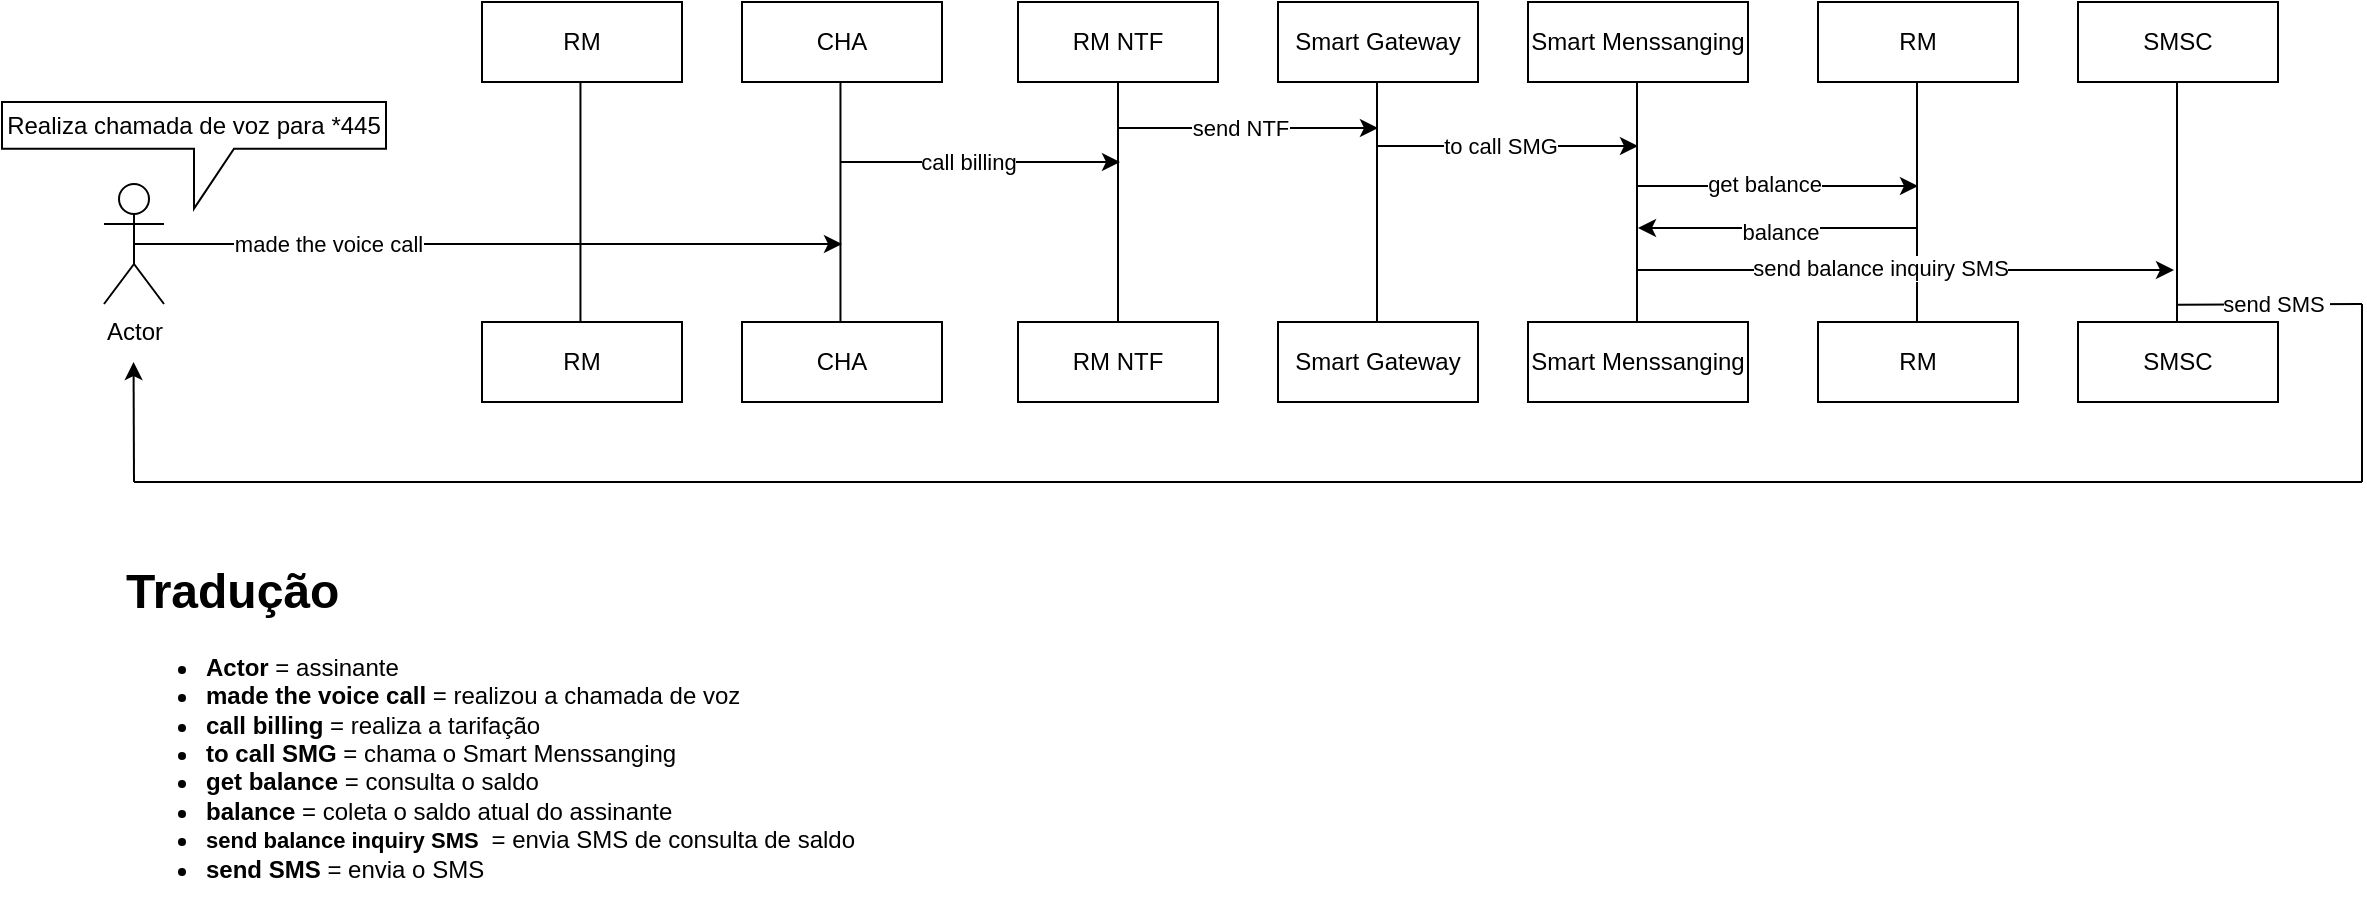 <mxfile version="24.7.17">
  <diagram name="Page-1" id="f7dDw7d010IhzwyvkQ3L">
    <mxGraphModel dx="2204" dy="720" grid="1" gridSize="10" guides="1" tooltips="1" connect="1" arrows="1" fold="1" page="1" pageScale="1" pageWidth="850" pageHeight="1100" math="0" shadow="0">
      <root>
        <mxCell id="0" />
        <mxCell id="1" parent="0" />
        <mxCell id="l7GZIbEkMtFL7WoKtzZ4-1" value="RM NTF" style="whiteSpace=wrap;html=1;align=center;" vertex="1" parent="1">
          <mxGeometry x="448" y="40" width="100" height="40" as="geometry" />
        </mxCell>
        <mxCell id="l7GZIbEkMtFL7WoKtzZ4-2" value="Smart Gateway" style="whiteSpace=wrap;html=1;align=center;" vertex="1" parent="1">
          <mxGeometry x="578" y="40" width="100" height="40" as="geometry" />
        </mxCell>
        <mxCell id="l7GZIbEkMtFL7WoKtzZ4-3" value="Smart Menssanging" style="whiteSpace=wrap;html=1;align=center;" vertex="1" parent="1">
          <mxGeometry x="703" y="40" width="110" height="40" as="geometry" />
        </mxCell>
        <mxCell id="l7GZIbEkMtFL7WoKtzZ4-4" value="RM" style="whiteSpace=wrap;html=1;align=center;" vertex="1" parent="1">
          <mxGeometry x="848" y="40" width="100" height="40" as="geometry" />
        </mxCell>
        <mxCell id="l7GZIbEkMtFL7WoKtzZ4-5" value="SMSC" style="whiteSpace=wrap;html=1;align=center;" vertex="1" parent="1">
          <mxGeometry x="978" y="40" width="100" height="40" as="geometry" />
        </mxCell>
        <mxCell id="l7GZIbEkMtFL7WoKtzZ4-6" value="RM NTF" style="whiteSpace=wrap;html=1;align=center;" vertex="1" parent="1">
          <mxGeometry x="448" y="200" width="100" height="40" as="geometry" />
        </mxCell>
        <mxCell id="l7GZIbEkMtFL7WoKtzZ4-7" value="Smart Gateway" style="whiteSpace=wrap;html=1;align=center;" vertex="1" parent="1">
          <mxGeometry x="578" y="200" width="100" height="40" as="geometry" />
        </mxCell>
        <mxCell id="l7GZIbEkMtFL7WoKtzZ4-8" value="Smart Menssanging" style="whiteSpace=wrap;html=1;align=center;" vertex="1" parent="1">
          <mxGeometry x="703" y="200" width="110" height="40" as="geometry" />
        </mxCell>
        <mxCell id="l7GZIbEkMtFL7WoKtzZ4-9" value="RM" style="whiteSpace=wrap;html=1;align=center;" vertex="1" parent="1">
          <mxGeometry x="848" y="200" width="100" height="40" as="geometry" />
        </mxCell>
        <mxCell id="l7GZIbEkMtFL7WoKtzZ4-10" value="SMSC" style="whiteSpace=wrap;html=1;align=center;" vertex="1" parent="1">
          <mxGeometry x="978" y="200" width="100" height="40" as="geometry" />
        </mxCell>
        <mxCell id="l7GZIbEkMtFL7WoKtzZ4-11" value="" style="endArrow=none;html=1;rounded=0;entryX=0.5;entryY=1;entryDx=0;entryDy=0;exitX=0.5;exitY=0;exitDx=0;exitDy=0;" edge="1" parent="1" source="l7GZIbEkMtFL7WoKtzZ4-6" target="l7GZIbEkMtFL7WoKtzZ4-1">
          <mxGeometry width="50" height="50" relative="1" as="geometry">
            <mxPoint x="498" y="190" as="sourcePoint" />
            <mxPoint x="518" y="110" as="targetPoint" />
          </mxGeometry>
        </mxCell>
        <mxCell id="l7GZIbEkMtFL7WoKtzZ4-12" value="" style="endArrow=none;html=1;rounded=0;entryX=0.5;entryY=1;entryDx=0;entryDy=0;exitX=0.5;exitY=0;exitDx=0;exitDy=0;" edge="1" parent="1">
          <mxGeometry width="50" height="50" relative="1" as="geometry">
            <mxPoint x="627.5" y="200" as="sourcePoint" />
            <mxPoint x="627.5" y="80" as="targetPoint" />
          </mxGeometry>
        </mxCell>
        <mxCell id="l7GZIbEkMtFL7WoKtzZ4-13" value="" style="endArrow=none;html=1;rounded=0;entryX=0.5;entryY=1;entryDx=0;entryDy=0;exitX=0.5;exitY=0;exitDx=0;exitDy=0;" edge="1" parent="1">
          <mxGeometry width="50" height="50" relative="1" as="geometry">
            <mxPoint x="757.5" y="200" as="sourcePoint" />
            <mxPoint x="757.5" y="80" as="targetPoint" />
          </mxGeometry>
        </mxCell>
        <mxCell id="l7GZIbEkMtFL7WoKtzZ4-14" value="" style="endArrow=none;html=1;rounded=0;entryX=0.5;entryY=1;entryDx=0;entryDy=0;exitX=0.5;exitY=0;exitDx=0;exitDy=0;" edge="1" parent="1">
          <mxGeometry width="50" height="50" relative="1" as="geometry">
            <mxPoint x="897.5" y="200" as="sourcePoint" />
            <mxPoint x="897.5" y="80" as="targetPoint" />
          </mxGeometry>
        </mxCell>
        <mxCell id="l7GZIbEkMtFL7WoKtzZ4-15" value="" style="endArrow=none;html=1;rounded=0;entryX=0.5;entryY=1;entryDx=0;entryDy=0;exitX=0.5;exitY=0;exitDx=0;exitDy=0;" edge="1" parent="1">
          <mxGeometry width="50" height="50" relative="1" as="geometry">
            <mxPoint x="1027.5" y="200" as="sourcePoint" />
            <mxPoint x="1027.5" y="80" as="targetPoint" />
          </mxGeometry>
        </mxCell>
        <mxCell id="l7GZIbEkMtFL7WoKtzZ4-16" value="" style="endArrow=classic;html=1;rounded=0;" edge="1" parent="1">
          <mxGeometry width="50" height="50" relative="1" as="geometry">
            <mxPoint x="498" y="103" as="sourcePoint" />
            <mxPoint x="628" y="103" as="targetPoint" />
          </mxGeometry>
        </mxCell>
        <mxCell id="l7GZIbEkMtFL7WoKtzZ4-17" value="send NTF" style="edgeLabel;html=1;align=center;verticalAlign=middle;resizable=0;points=[];" vertex="1" connectable="0" parent="l7GZIbEkMtFL7WoKtzZ4-16">
          <mxGeometry x="-0.061" relative="1" as="geometry">
            <mxPoint as="offset" />
          </mxGeometry>
        </mxCell>
        <mxCell id="l7GZIbEkMtFL7WoKtzZ4-18" value="" style="endArrow=classic;html=1;rounded=0;" edge="1" parent="1">
          <mxGeometry width="50" height="50" relative="1" as="geometry">
            <mxPoint x="628" y="112" as="sourcePoint" />
            <mxPoint x="758" y="112" as="targetPoint" />
          </mxGeometry>
        </mxCell>
        <mxCell id="l7GZIbEkMtFL7WoKtzZ4-19" value="to call SMG" style="edgeLabel;html=1;align=center;verticalAlign=middle;resizable=0;points=[];" vertex="1" connectable="0" parent="l7GZIbEkMtFL7WoKtzZ4-18">
          <mxGeometry x="-0.061" relative="1" as="geometry">
            <mxPoint as="offset" />
          </mxGeometry>
        </mxCell>
        <mxCell id="l7GZIbEkMtFL7WoKtzZ4-20" value="" style="endArrow=classic;html=1;rounded=0;" edge="1" parent="1">
          <mxGeometry width="50" height="50" relative="1" as="geometry">
            <mxPoint x="758" y="132" as="sourcePoint" />
            <mxPoint x="898" y="132" as="targetPoint" />
          </mxGeometry>
        </mxCell>
        <mxCell id="l7GZIbEkMtFL7WoKtzZ4-21" value="get balance" style="edgeLabel;html=1;align=center;verticalAlign=middle;resizable=0;points=[];" vertex="1" connectable="0" parent="l7GZIbEkMtFL7WoKtzZ4-20">
          <mxGeometry x="-0.1" y="1" relative="1" as="geometry">
            <mxPoint as="offset" />
          </mxGeometry>
        </mxCell>
        <mxCell id="l7GZIbEkMtFL7WoKtzZ4-22" value="" style="endArrow=classic;html=1;rounded=0;" edge="1" parent="1">
          <mxGeometry width="50" height="50" relative="1" as="geometry">
            <mxPoint x="898" y="153" as="sourcePoint" />
            <mxPoint x="758" y="153" as="targetPoint" />
          </mxGeometry>
        </mxCell>
        <mxCell id="l7GZIbEkMtFL7WoKtzZ4-23" value="balance" style="edgeLabel;html=1;align=center;verticalAlign=middle;resizable=0;points=[];" vertex="1" connectable="0" parent="l7GZIbEkMtFL7WoKtzZ4-22">
          <mxGeometry x="-0.008" y="2" relative="1" as="geometry">
            <mxPoint as="offset" />
          </mxGeometry>
        </mxCell>
        <mxCell id="l7GZIbEkMtFL7WoKtzZ4-24" value="" style="endArrow=classic;html=1;rounded=0;" edge="1" parent="1">
          <mxGeometry width="50" height="50" relative="1" as="geometry">
            <mxPoint x="758" y="174" as="sourcePoint" />
            <mxPoint x="1026" y="174" as="targetPoint" />
          </mxGeometry>
        </mxCell>
        <mxCell id="l7GZIbEkMtFL7WoKtzZ4-25" value="send balance inquiry SMS" style="edgeLabel;html=1;align=center;verticalAlign=middle;resizable=0;points=[];" vertex="1" connectable="0" parent="l7GZIbEkMtFL7WoKtzZ4-24">
          <mxGeometry x="-0.1" y="1" relative="1" as="geometry">
            <mxPoint as="offset" />
          </mxGeometry>
        </mxCell>
        <mxCell id="l7GZIbEkMtFL7WoKtzZ4-63" style="edgeStyle=orthogonalEdgeStyle;rounded=0;orthogonalLoop=1;jettySize=auto;html=1;exitX=0.5;exitY=0.5;exitDx=0;exitDy=0;exitPerimeter=0;" edge="1" parent="1" source="l7GZIbEkMtFL7WoKtzZ4-26">
          <mxGeometry relative="1" as="geometry">
            <mxPoint x="360" y="161" as="targetPoint" />
          </mxGeometry>
        </mxCell>
        <mxCell id="l7GZIbEkMtFL7WoKtzZ4-71" value="made the voice call" style="edgeLabel;html=1;align=center;verticalAlign=middle;resizable=0;points=[];" vertex="1" connectable="0" parent="l7GZIbEkMtFL7WoKtzZ4-63">
          <mxGeometry x="-0.456" relative="1" as="geometry">
            <mxPoint as="offset" />
          </mxGeometry>
        </mxCell>
        <mxCell id="l7GZIbEkMtFL7WoKtzZ4-26" value="Actor" style="shape=umlActor;verticalLabelPosition=bottom;verticalAlign=top;html=1;outlineConnect=0;" vertex="1" parent="1">
          <mxGeometry x="-9" y="131" width="30" height="60" as="geometry" />
        </mxCell>
        <mxCell id="l7GZIbEkMtFL7WoKtzZ4-27" value="Realiza chamada de voz para *445" style="shape=callout;whiteSpace=wrap;html=1;perimeter=calloutPerimeter;" vertex="1" parent="1">
          <mxGeometry x="-60" y="90" width="192" height="53.33" as="geometry" />
        </mxCell>
        <mxCell id="l7GZIbEkMtFL7WoKtzZ4-34" value="CHA" style="whiteSpace=wrap;html=1;align=center;" vertex="1" parent="1">
          <mxGeometry x="310" y="40" width="100" height="40" as="geometry" />
        </mxCell>
        <mxCell id="l7GZIbEkMtFL7WoKtzZ4-35" value="CHA" style="whiteSpace=wrap;html=1;align=center;" vertex="1" parent="1">
          <mxGeometry x="310" y="200" width="100" height="40" as="geometry" />
        </mxCell>
        <mxCell id="l7GZIbEkMtFL7WoKtzZ4-36" value="" style="endArrow=none;html=1;rounded=0;entryX=0.5;entryY=1;entryDx=0;entryDy=0;exitX=0.5;exitY=0;exitDx=0;exitDy=0;" edge="1" parent="1">
          <mxGeometry width="50" height="50" relative="1" as="geometry">
            <mxPoint x="359.23" y="200" as="sourcePoint" />
            <mxPoint x="359.23" y="80" as="targetPoint" />
          </mxGeometry>
        </mxCell>
        <mxCell id="l7GZIbEkMtFL7WoKtzZ4-40" value="" style="endArrow=classic;html=1;rounded=0;" edge="1" parent="1">
          <mxGeometry width="50" height="50" relative="1" as="geometry">
            <mxPoint x="359" y="120" as="sourcePoint" />
            <mxPoint x="499" y="120" as="targetPoint" />
          </mxGeometry>
        </mxCell>
        <mxCell id="l7GZIbEkMtFL7WoKtzZ4-56" value="call billing" style="edgeLabel;html=1;align=center;verticalAlign=middle;resizable=0;points=[];" vertex="1" connectable="0" parent="l7GZIbEkMtFL7WoKtzZ4-40">
          <mxGeometry x="-0.094" relative="1" as="geometry">
            <mxPoint as="offset" />
          </mxGeometry>
        </mxCell>
        <mxCell id="l7GZIbEkMtFL7WoKtzZ4-57" value="&lt;h1 style=&quot;margin-top: 0px;&quot;&gt;Tradução&lt;/h1&gt;&lt;p&gt;&lt;/p&gt;&lt;ul&gt;&lt;li&gt;&lt;b&gt;Actor&lt;/b&gt; = assinante&lt;/li&gt;&lt;li&gt;&lt;span style=&quot;background-color: initial;&quot;&gt;&lt;b&gt;made the voice call&lt;/b&gt; =&amp;nbsp;realizou a chamada de voz&lt;/span&gt;&lt;/li&gt;&lt;li&gt;&lt;b&gt;call billing&lt;/b&gt; = realiza a tarifação&lt;/li&gt;&lt;li&gt;&lt;b&gt;to call SMG&lt;/b&gt; = chama o Smart Menssanging&amp;nbsp; &amp;nbsp; &amp;nbsp; &amp;nbsp;&lt;/li&gt;&lt;li&gt;&lt;b&gt;get balance&lt;/b&gt; = consulta o saldo&lt;/li&gt;&lt;li&gt;&lt;b&gt;balance&lt;/b&gt; = coleta o saldo atual do assinante&amp;nbsp;&lt;/li&gt;&lt;li&gt;&lt;span style=&quot;background-color: rgb(255, 255, 255); font-size: 11px; text-align: center; text-wrap: nowrap;&quot;&gt;&lt;b&gt;send balance inquiry SMS&lt;/b&gt;&amp;nbsp;&lt;/span&gt;&amp;nbsp;= envia SMS de consulta de saldo&amp;nbsp;&lt;/li&gt;&lt;li&gt;&lt;b&gt;send SMS&lt;/b&gt; = envia o SMS&amp;nbsp;&lt;/li&gt;&lt;/ul&gt;&lt;p&gt;&lt;/p&gt;" style="text;html=1;whiteSpace=wrap;overflow=hidden;rounded=0;" vertex="1" parent="1">
          <mxGeometry y="314" width="470" height="170" as="geometry" />
        </mxCell>
        <mxCell id="l7GZIbEkMtFL7WoKtzZ4-60" value="RM" style="whiteSpace=wrap;html=1;align=center;" vertex="1" parent="1">
          <mxGeometry x="180" y="40" width="100" height="40" as="geometry" />
        </mxCell>
        <mxCell id="l7GZIbEkMtFL7WoKtzZ4-61" value="RM" style="whiteSpace=wrap;html=1;align=center;" vertex="1" parent="1">
          <mxGeometry x="180" y="200" width="100" height="40" as="geometry" />
        </mxCell>
        <mxCell id="l7GZIbEkMtFL7WoKtzZ4-62" value="" style="endArrow=none;html=1;rounded=0;entryX=0.5;entryY=1;entryDx=0;entryDy=0;exitX=0.5;exitY=0;exitDx=0;exitDy=0;" edge="1" parent="1">
          <mxGeometry width="50" height="50" relative="1" as="geometry">
            <mxPoint x="229.23" y="200" as="sourcePoint" />
            <mxPoint x="229.23" y="80" as="targetPoint" />
          </mxGeometry>
        </mxCell>
        <mxCell id="l7GZIbEkMtFL7WoKtzZ4-64" value="" style="endArrow=classic;html=1;rounded=0;" edge="1" parent="1">
          <mxGeometry width="50" height="50" relative="1" as="geometry">
            <mxPoint x="6" y="280" as="sourcePoint" />
            <mxPoint x="5.77" y="220" as="targetPoint" />
          </mxGeometry>
        </mxCell>
        <mxCell id="l7GZIbEkMtFL7WoKtzZ4-65" value="" style="endArrow=none;html=1;rounded=0;" edge="1" parent="1">
          <mxGeometry width="50" height="50" relative="1" as="geometry">
            <mxPoint x="6" y="280" as="sourcePoint" />
            <mxPoint x="1120" y="280" as="targetPoint" />
          </mxGeometry>
        </mxCell>
        <mxCell id="l7GZIbEkMtFL7WoKtzZ4-68" value="" style="endArrow=none;html=1;rounded=0;" edge="1" parent="1">
          <mxGeometry width="50" height="50" relative="1" as="geometry">
            <mxPoint x="1120" y="280" as="sourcePoint" />
            <mxPoint x="1120" y="191" as="targetPoint" />
          </mxGeometry>
        </mxCell>
        <mxCell id="l7GZIbEkMtFL7WoKtzZ4-69" value="" style="endArrow=none;html=1;rounded=0;" edge="1" parent="1">
          <mxGeometry width="50" height="50" relative="1" as="geometry">
            <mxPoint x="1028" y="191.33" as="sourcePoint" />
            <mxPoint x="1120" y="191" as="targetPoint" />
          </mxGeometry>
        </mxCell>
        <mxCell id="l7GZIbEkMtFL7WoKtzZ4-70" value="send SMS&amp;nbsp;" style="edgeLabel;html=1;align=center;verticalAlign=middle;resizable=0;points=[];" vertex="1" connectable="0" parent="l7GZIbEkMtFL7WoKtzZ4-69">
          <mxGeometry x="0.056" relative="1" as="geometry">
            <mxPoint as="offset" />
          </mxGeometry>
        </mxCell>
      </root>
    </mxGraphModel>
  </diagram>
</mxfile>
